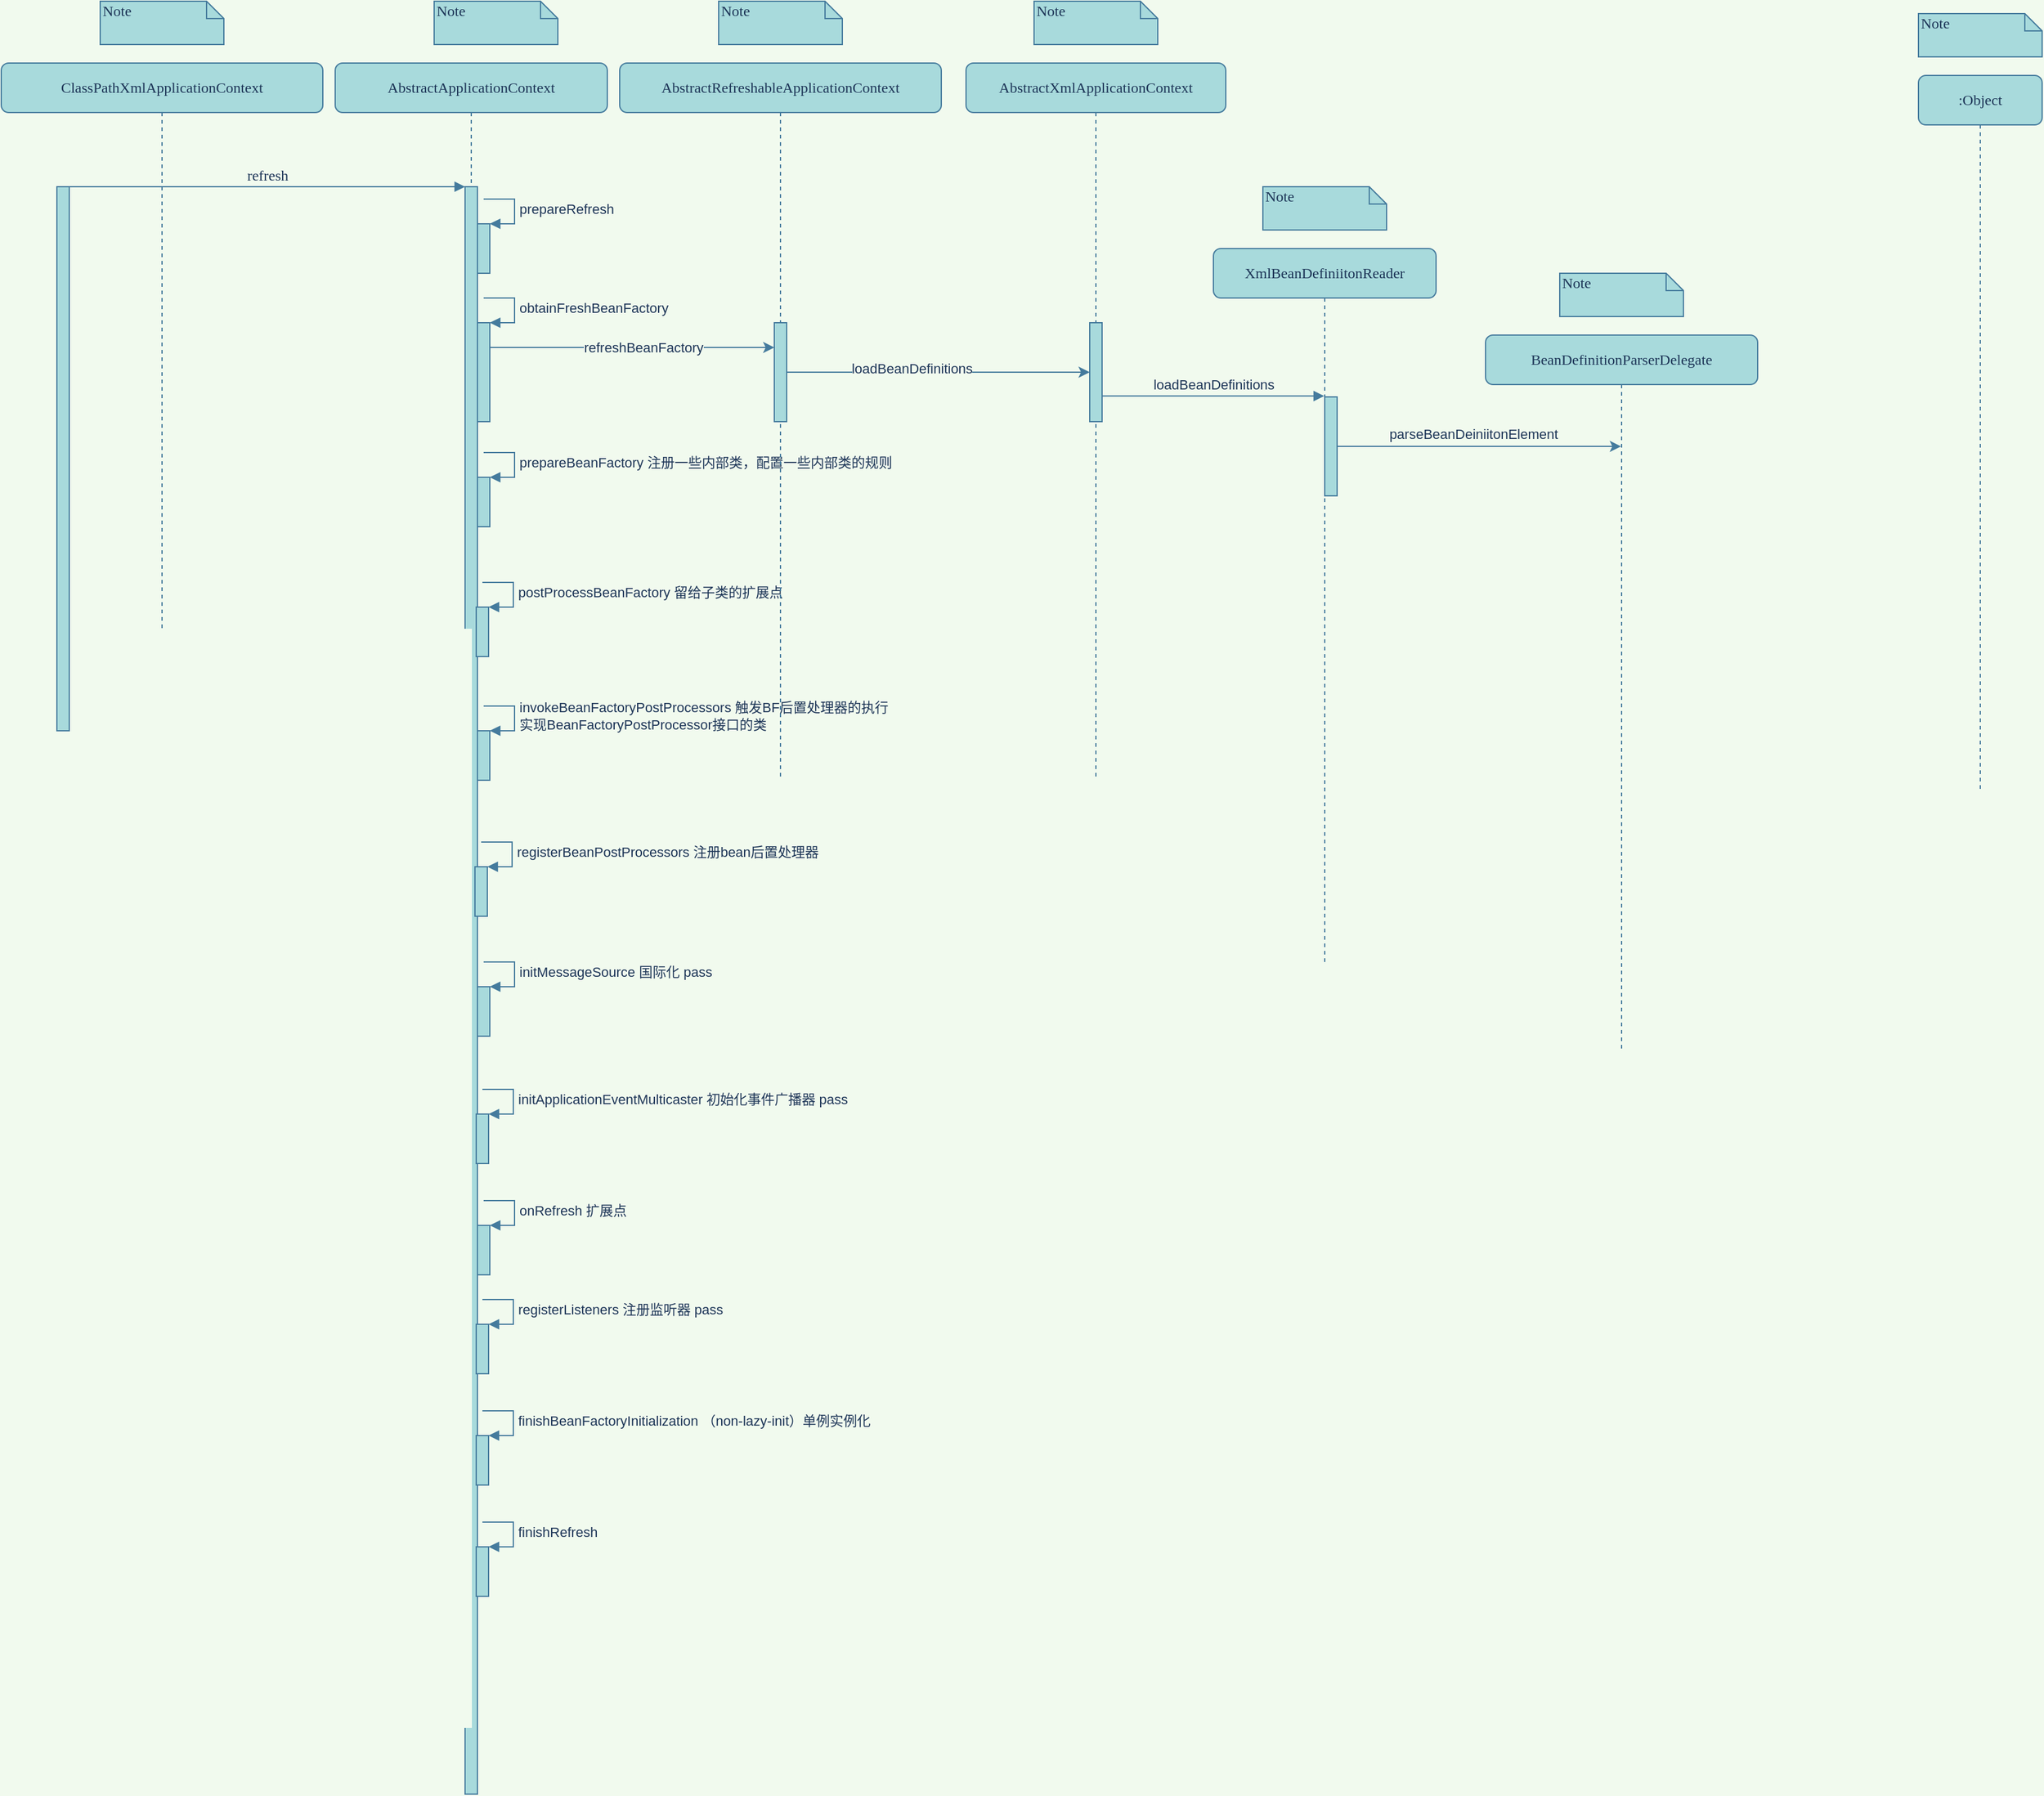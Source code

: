 <mxfile version="13.5.1" type="device"><diagram name="Page-1" id="13e1069c-82ec-6db2-03f1-153e76fe0fe0"><mxGraphModel dx="2495" dy="1029" grid="1" gridSize="10" guides="1" tooltips="1" connect="1" arrows="1" fold="1" page="1" pageScale="1" pageWidth="1100" pageHeight="850" background="#F1FAEE" math="0" shadow="0"><root><mxCell id="0"/><mxCell id="1" parent="0"/><mxCell id="7baba1c4bc27f4b0-2" value="AbstractApplicationContext" style="shape=umlLifeline;perimeter=lifelinePerimeter;whiteSpace=wrap;html=1;container=1;collapsible=0;recursiveResize=0;outlineConnect=0;rounded=1;shadow=0;comic=0;labelBackgroundColor=none;strokeWidth=1;fontFamily=Verdana;fontSize=12;align=center;fillColor=#A8DADC;strokeColor=#457B9D;fontColor=#1D3557;" parent="1" vertex="1"><mxGeometry x="210" y="80" width="220" height="1400" as="geometry"/></mxCell><mxCell id="7baba1c4bc27f4b0-10" value="" style="html=1;points=[];perimeter=orthogonalPerimeter;rounded=0;shadow=0;comic=0;labelBackgroundColor=none;strokeWidth=1;fontFamily=Verdana;fontSize=12;align=center;fillColor=#A8DADC;strokeColor=#457B9D;fontColor=#1D3557;" parent="7baba1c4bc27f4b0-2" vertex="1"><mxGeometry x="105" y="100" width="10" height="1300" as="geometry"/></mxCell><mxCell id="6ADWnQEv5ryT3bU60XE8-1" value="" style="html=1;points=[];perimeter=orthogonalPerimeter;fillColor=#A8DADC;strokeColor=#457B9D;fontColor=#1D3557;" vertex="1" parent="7baba1c4bc27f4b0-2"><mxGeometry x="115" y="130" width="10" height="40" as="geometry"/></mxCell><mxCell id="6ADWnQEv5ryT3bU60XE8-2" value="prepareRefresh" style="edgeStyle=orthogonalEdgeStyle;html=1;align=left;spacingLeft=2;endArrow=block;rounded=0;entryX=1;entryY=0;strokeColor=#457B9D;fontColor=#1D3557;labelBackgroundColor=#F1FAEE;" edge="1" target="6ADWnQEv5ryT3bU60XE8-1" parent="7baba1c4bc27f4b0-2"><mxGeometry relative="1" as="geometry"><mxPoint x="120" y="110" as="sourcePoint"/><Array as="points"><mxPoint x="145" y="110"/></Array></mxGeometry></mxCell><mxCell id="6ADWnQEv5ryT3bU60XE8-5" value="" style="html=1;points=[];perimeter=orthogonalPerimeter;rounded=0;sketch=0;strokeColor=#457B9D;fillColor=#A8DADC;fontColor=#1D3557;" vertex="1" parent="7baba1c4bc27f4b0-2"><mxGeometry x="115" y="210" width="10" height="80" as="geometry"/></mxCell><mxCell id="6ADWnQEv5ryT3bU60XE8-6" value="obtainFreshBeanFactory" style="edgeStyle=orthogonalEdgeStyle;html=1;align=left;spacingLeft=2;endArrow=block;rounded=0;entryX=1;entryY=0;strokeColor=#457B9D;fillColor=#A8DADC;fontColor=#1D3557;labelBackgroundColor=#F1FAEE;" edge="1" target="6ADWnQEv5ryT3bU60XE8-5" parent="7baba1c4bc27f4b0-2"><mxGeometry relative="1" as="geometry"><mxPoint x="120" y="190" as="sourcePoint"/><Array as="points"><mxPoint x="145" y="190"/></Array></mxGeometry></mxCell><mxCell id="6ADWnQEv5ryT3bU60XE8-7" value="" style="html=1;points=[];perimeter=orthogonalPerimeter;rounded=0;sketch=0;strokeColor=#457B9D;fillColor=#A8DADC;fontColor=#1D3557;" vertex="1" parent="7baba1c4bc27f4b0-2"><mxGeometry x="115" y="335" width="10" height="40" as="geometry"/></mxCell><mxCell id="6ADWnQEv5ryT3bU60XE8-8" value="prepareBeanFactory 注册一些内部类，配置一些内部类的规则" style="edgeStyle=orthogonalEdgeStyle;html=1;align=left;spacingLeft=2;endArrow=block;rounded=0;entryX=1;entryY=0;strokeColor=#457B9D;fillColor=#A8DADC;fontColor=#1D3557;labelBackgroundColor=#F1FAEE;" edge="1" target="6ADWnQEv5ryT3bU60XE8-7" parent="7baba1c4bc27f4b0-2"><mxGeometry relative="1" as="geometry"><mxPoint x="120" y="315" as="sourcePoint"/><Array as="points"><mxPoint x="145" y="315"/></Array></mxGeometry></mxCell><mxCell id="6ADWnQEv5ryT3bU60XE8-28" value="" style="html=1;points=[];perimeter=orthogonalPerimeter;rounded=0;sketch=0;strokeColor=#457B9D;fillColor=#A8DADC;fontColor=#1D3557;" vertex="1" parent="7baba1c4bc27f4b0-2"><mxGeometry x="114" y="440" width="10" height="40" as="geometry"/></mxCell><mxCell id="6ADWnQEv5ryT3bU60XE8-29" value="postProcessBeanFactory 留给子类的扩展点" style="edgeStyle=orthogonalEdgeStyle;html=1;align=left;spacingLeft=2;endArrow=block;rounded=0;entryX=1;entryY=0;strokeColor=#457B9D;fillColor=#A8DADC;fontColor=#1D3557;labelBackgroundColor=#F1FAEE;" edge="1" target="6ADWnQEv5ryT3bU60XE8-28" parent="7baba1c4bc27f4b0-2"><mxGeometry relative="1" as="geometry"><mxPoint x="119" y="420" as="sourcePoint"/><Array as="points"><mxPoint x="144" y="420"/></Array></mxGeometry></mxCell><mxCell id="6ADWnQEv5ryT3bU60XE8-30" value="" style="html=1;points=[];perimeter=orthogonalPerimeter;rounded=0;sketch=0;strokeColor=#457B9D;fillColor=#A8DADC;fontColor=#1D3557;" vertex="1" parent="7baba1c4bc27f4b0-2"><mxGeometry x="115" y="540" width="10" height="40" as="geometry"/></mxCell><mxCell id="6ADWnQEv5ryT3bU60XE8-31" value="invokeBeanFactoryPostProcessors 触发BF后置处理器的执行&lt;br&gt;实现BeanFactoryPostProcessor接口的类" style="edgeStyle=orthogonalEdgeStyle;html=1;align=left;spacingLeft=2;endArrow=block;rounded=0;entryX=1;entryY=0;strokeColor=#457B9D;fillColor=#A8DADC;fontColor=#1D3557;labelBackgroundColor=#F1FAEE;" edge="1" target="6ADWnQEv5ryT3bU60XE8-30" parent="7baba1c4bc27f4b0-2"><mxGeometry relative="1" as="geometry"><mxPoint x="120" y="520" as="sourcePoint"/><Array as="points"><mxPoint x="145" y="520"/></Array></mxGeometry></mxCell><mxCell id="6ADWnQEv5ryT3bU60XE8-32" value="" style="html=1;points=[];perimeter=orthogonalPerimeter;rounded=0;sketch=0;strokeColor=#457B9D;fillColor=#A8DADC;fontColor=#1D3557;" vertex="1" parent="7baba1c4bc27f4b0-2"><mxGeometry x="113" y="650" width="10" height="40" as="geometry"/></mxCell><mxCell id="6ADWnQEv5ryT3bU60XE8-33" value="registerBeanPostProcessors 注册bean后置处理器" style="edgeStyle=orthogonalEdgeStyle;html=1;align=left;spacingLeft=2;endArrow=block;rounded=0;entryX=1;entryY=0;strokeColor=#457B9D;fillColor=#A8DADC;fontColor=#1D3557;labelBackgroundColor=#F1FAEE;" edge="1" target="6ADWnQEv5ryT3bU60XE8-32" parent="7baba1c4bc27f4b0-2"><mxGeometry relative="1" as="geometry"><mxPoint x="118" y="630" as="sourcePoint"/><Array as="points"><mxPoint x="143" y="630"/></Array></mxGeometry></mxCell><mxCell id="6ADWnQEv5ryT3bU60XE8-34" value="" style="html=1;points=[];perimeter=orthogonalPerimeter;rounded=0;sketch=0;strokeColor=#457B9D;fillColor=#A8DADC;fontColor=#1D3557;" vertex="1" parent="7baba1c4bc27f4b0-2"><mxGeometry x="115" y="747" width="10" height="40" as="geometry"/></mxCell><mxCell id="6ADWnQEv5ryT3bU60XE8-35" value="initMessageSource 国际化 pass" style="edgeStyle=orthogonalEdgeStyle;html=1;align=left;spacingLeft=2;endArrow=block;rounded=0;entryX=1;entryY=0;strokeColor=#457B9D;fillColor=#A8DADC;fontColor=#1D3557;labelBackgroundColor=#F1FAEE;" edge="1" target="6ADWnQEv5ryT3bU60XE8-34" parent="7baba1c4bc27f4b0-2"><mxGeometry relative="1" as="geometry"><mxPoint x="120" y="727" as="sourcePoint"/><Array as="points"><mxPoint x="145" y="727"/></Array></mxGeometry></mxCell><mxCell id="6ADWnQEv5ryT3bU60XE8-36" value="" style="html=1;points=[];perimeter=orthogonalPerimeter;rounded=0;sketch=0;strokeColor=#457B9D;fillColor=#A8DADC;fontColor=#1D3557;" vertex="1" parent="7baba1c4bc27f4b0-2"><mxGeometry x="114" y="850" width="10" height="40" as="geometry"/></mxCell><mxCell id="6ADWnQEv5ryT3bU60XE8-37" value="initApplicationEventMulticaster 初始化事件广播器 pass" style="edgeStyle=orthogonalEdgeStyle;html=1;align=left;spacingLeft=2;endArrow=block;rounded=0;entryX=1;entryY=0;strokeColor=#457B9D;fillColor=#A8DADC;fontColor=#1D3557;labelBackgroundColor=#F1FAEE;" edge="1" target="6ADWnQEv5ryT3bU60XE8-36" parent="7baba1c4bc27f4b0-2"><mxGeometry relative="1" as="geometry"><mxPoint x="119" y="830" as="sourcePoint"/><Array as="points"><mxPoint x="144" y="830"/></Array></mxGeometry></mxCell><mxCell id="6ADWnQEv5ryT3bU60XE8-38" value="" style="html=1;points=[];perimeter=orthogonalPerimeter;rounded=0;sketch=0;strokeColor=#457B9D;fillColor=#A8DADC;fontColor=#1D3557;" vertex="1" parent="7baba1c4bc27f4b0-2"><mxGeometry x="115" y="940" width="10" height="40" as="geometry"/></mxCell><mxCell id="6ADWnQEv5ryT3bU60XE8-39" value="onRefresh 扩展点" style="edgeStyle=orthogonalEdgeStyle;html=1;align=left;spacingLeft=2;endArrow=block;rounded=0;entryX=1;entryY=0;strokeColor=#457B9D;fillColor=#A8DADC;fontColor=#1D3557;labelBackgroundColor=#F1FAEE;" edge="1" target="6ADWnQEv5ryT3bU60XE8-38" parent="7baba1c4bc27f4b0-2"><mxGeometry relative="1" as="geometry"><mxPoint x="120" y="920" as="sourcePoint"/><Array as="points"><mxPoint x="145" y="920"/></Array></mxGeometry></mxCell><mxCell id="6ADWnQEv5ryT3bU60XE8-40" value="" style="html=1;points=[];perimeter=orthogonalPerimeter;rounded=0;sketch=0;strokeColor=#457B9D;fillColor=#A8DADC;fontColor=#1D3557;" vertex="1" parent="7baba1c4bc27f4b0-2"><mxGeometry x="114" y="1020" width="10" height="40" as="geometry"/></mxCell><mxCell id="6ADWnQEv5ryT3bU60XE8-41" value="registerListeners 注册监听器 pass" style="edgeStyle=orthogonalEdgeStyle;html=1;align=left;spacingLeft=2;endArrow=block;rounded=0;entryX=1;entryY=0;strokeColor=#457B9D;fillColor=#A8DADC;fontColor=#1D3557;labelBackgroundColor=#F1FAEE;" edge="1" target="6ADWnQEv5ryT3bU60XE8-40" parent="7baba1c4bc27f4b0-2"><mxGeometry relative="1" as="geometry"><mxPoint x="119" y="1000" as="sourcePoint"/><Array as="points"><mxPoint x="144" y="1000"/></Array></mxGeometry></mxCell><mxCell id="6ADWnQEv5ryT3bU60XE8-42" value="" style="html=1;points=[];perimeter=orthogonalPerimeter;rounded=0;sketch=0;strokeColor=#457B9D;fillColor=#A8DADC;fontColor=#1D3557;" vertex="1" parent="7baba1c4bc27f4b0-2"><mxGeometry x="114" y="1110" width="10" height="40" as="geometry"/></mxCell><mxCell id="6ADWnQEv5ryT3bU60XE8-43" value="finishBeanFactoryInitialization （non-lazy-init）单例实例化" style="edgeStyle=orthogonalEdgeStyle;html=1;align=left;spacingLeft=2;endArrow=block;rounded=0;entryX=1;entryY=0;strokeColor=#457B9D;fillColor=#A8DADC;fontColor=#1D3557;labelBackgroundColor=#F1FAEE;" edge="1" target="6ADWnQEv5ryT3bU60XE8-42" parent="7baba1c4bc27f4b0-2"><mxGeometry relative="1" as="geometry"><mxPoint x="119" y="1090" as="sourcePoint"/><Array as="points"><mxPoint x="144" y="1090"/></Array></mxGeometry></mxCell><mxCell id="6ADWnQEv5ryT3bU60XE8-44" value="" style="html=1;points=[];perimeter=orthogonalPerimeter;rounded=0;sketch=0;strokeColor=#457B9D;fillColor=#A8DADC;fontColor=#1D3557;" vertex="1" parent="7baba1c4bc27f4b0-2"><mxGeometry x="114" y="1200" width="10" height="40" as="geometry"/></mxCell><mxCell id="6ADWnQEv5ryT3bU60XE8-45" value="finishRefresh" style="edgeStyle=orthogonalEdgeStyle;html=1;align=left;spacingLeft=2;endArrow=block;rounded=0;entryX=1;entryY=0;strokeColor=#457B9D;fillColor=#A8DADC;fontColor=#1D3557;labelBackgroundColor=#F1FAEE;" edge="1" target="6ADWnQEv5ryT3bU60XE8-44" parent="7baba1c4bc27f4b0-2"><mxGeometry relative="1" as="geometry"><mxPoint x="119" y="1180" as="sourcePoint"/><Array as="points"><mxPoint x="144" y="1180"/></Array></mxGeometry></mxCell><mxCell id="7baba1c4bc27f4b0-3" value="AbstractRefreshableApplicationContext" style="shape=umlLifeline;perimeter=lifelinePerimeter;whiteSpace=wrap;html=1;container=1;collapsible=0;recursiveResize=0;outlineConnect=0;rounded=1;shadow=0;comic=0;labelBackgroundColor=none;strokeWidth=1;fontFamily=Verdana;fontSize=12;align=center;fillColor=#A8DADC;strokeColor=#457B9D;fontColor=#1D3557;" parent="1" vertex="1"><mxGeometry x="440" y="80" width="260" height="580" as="geometry"/></mxCell><mxCell id="6ADWnQEv5ryT3bU60XE8-10" value="" style="html=1;points=[];perimeter=orthogonalPerimeter;rounded=0;sketch=0;strokeColor=#457B9D;fillColor=#A8DADC;fontColor=#1D3557;" vertex="1" parent="7baba1c4bc27f4b0-3"><mxGeometry x="125" y="210" width="10" height="80" as="geometry"/></mxCell><mxCell id="7baba1c4bc27f4b0-4" value="AbstractXmlApplicationContext" style="shape=umlLifeline;perimeter=lifelinePerimeter;whiteSpace=wrap;html=1;container=1;collapsible=0;recursiveResize=0;outlineConnect=0;rounded=1;shadow=0;comic=0;labelBackgroundColor=none;strokeWidth=1;fontFamily=Verdana;fontSize=12;align=center;fillColor=#A8DADC;strokeColor=#457B9D;fontColor=#1D3557;" parent="1" vertex="1"><mxGeometry x="720" y="80" width="210" height="580" as="geometry"/></mxCell><mxCell id="6ADWnQEv5ryT3bU60XE8-13" value="" style="html=1;points=[];perimeter=orthogonalPerimeter;rounded=0;sketch=0;strokeColor=#457B9D;fillColor=#A8DADC;fontColor=#1D3557;" vertex="1" parent="7baba1c4bc27f4b0-4"><mxGeometry x="100" y="210" width="10" height="80" as="geometry"/></mxCell><mxCell id="7baba1c4bc27f4b0-5" value="XmlBeanDefiniitonReader" style="shape=umlLifeline;perimeter=lifelinePerimeter;whiteSpace=wrap;html=1;container=1;collapsible=0;recursiveResize=0;outlineConnect=0;rounded=1;shadow=0;comic=0;labelBackgroundColor=none;strokeWidth=1;fontFamily=Verdana;fontSize=12;align=center;fillColor=#A8DADC;strokeColor=#457B9D;fontColor=#1D3557;" parent="1" vertex="1"><mxGeometry x="920" y="230" width="180" height="580" as="geometry"/></mxCell><mxCell id="6ADWnQEv5ryT3bU60XE8-25" value="" style="html=1;points=[];perimeter=orthogonalPerimeter;rounded=0;sketch=0;strokeColor=#457B9D;fillColor=#A8DADC;fontColor=#1D3557;" vertex="1" parent="7baba1c4bc27f4b0-5"><mxGeometry x="90" y="120" width="10" height="80" as="geometry"/></mxCell><mxCell id="7baba1c4bc27f4b0-6" value="BeanDefinitionParserDelegate" style="shape=umlLifeline;perimeter=lifelinePerimeter;whiteSpace=wrap;html=1;container=1;collapsible=0;recursiveResize=0;outlineConnect=0;rounded=1;shadow=0;comic=0;labelBackgroundColor=none;strokeWidth=1;fontFamily=Verdana;fontSize=12;align=center;fillColor=#A8DADC;strokeColor=#457B9D;fontColor=#1D3557;" parent="1" vertex="1"><mxGeometry x="1140" y="300" width="220" height="580" as="geometry"/></mxCell><mxCell id="7baba1c4bc27f4b0-7" value=":Object" style="shape=umlLifeline;perimeter=lifelinePerimeter;whiteSpace=wrap;html=1;container=1;collapsible=0;recursiveResize=0;outlineConnect=0;rounded=1;shadow=0;comic=0;labelBackgroundColor=none;strokeWidth=1;fontFamily=Verdana;fontSize=12;align=center;fillColor=#A8DADC;strokeColor=#457B9D;fontColor=#1D3557;" parent="1" vertex="1"><mxGeometry x="1490" y="90" width="100" height="580" as="geometry"/></mxCell><mxCell id="7baba1c4bc27f4b0-8" value="ClassPathXmlApplicationContext" style="shape=umlLifeline;perimeter=lifelinePerimeter;whiteSpace=wrap;html=1;container=1;collapsible=0;recursiveResize=0;outlineConnect=0;rounded=1;shadow=0;comic=0;labelBackgroundColor=none;strokeWidth=1;fontFamily=Verdana;fontSize=12;align=center;fillColor=#A8DADC;strokeColor=#457B9D;fontColor=#1D3557;" parent="1" vertex="1"><mxGeometry x="-60" y="80" width="260" height="580" as="geometry"/></mxCell><mxCell id="7baba1c4bc27f4b0-9" value="" style="html=1;points=[];perimeter=orthogonalPerimeter;rounded=0;shadow=0;comic=0;labelBackgroundColor=none;strokeWidth=1;fontFamily=Verdana;fontSize=12;align=center;fillColor=#A8DADC;strokeColor=#457B9D;fontColor=#1D3557;" parent="7baba1c4bc27f4b0-8" vertex="1"><mxGeometry x="45" y="100" width="10" height="440" as="geometry"/></mxCell><mxCell id="7baba1c4bc27f4b0-11" value="refresh" style="html=1;verticalAlign=bottom;endArrow=block;entryX=0;entryY=0;labelBackgroundColor=none;fontFamily=Verdana;fontSize=12;edgeStyle=elbowEdgeStyle;elbow=vertical;strokeColor=#457B9D;fontColor=#1D3557;" parent="1" source="7baba1c4bc27f4b0-9" target="7baba1c4bc27f4b0-10" edge="1"><mxGeometry relative="1" as="geometry"><mxPoint x="220" y="190" as="sourcePoint"/></mxGeometry></mxCell><mxCell id="7baba1c4bc27f4b0-40" value="Note" style="shape=note;whiteSpace=wrap;html=1;size=14;verticalAlign=top;align=left;spacingTop=-6;rounded=0;shadow=0;comic=0;labelBackgroundColor=none;strokeWidth=1;fontFamily=Verdana;fontSize=12;fillColor=#A8DADC;strokeColor=#457B9D;fontColor=#1D3557;" parent="1" vertex="1"><mxGeometry x="20" y="30" width="100" height="35" as="geometry"/></mxCell><mxCell id="7baba1c4bc27f4b0-41" value="Note" style="shape=note;whiteSpace=wrap;html=1;size=14;verticalAlign=top;align=left;spacingTop=-6;rounded=0;shadow=0;comic=0;labelBackgroundColor=none;strokeWidth=1;fontFamily=Verdana;fontSize=12;fillColor=#A8DADC;strokeColor=#457B9D;fontColor=#1D3557;" parent="1" vertex="1"><mxGeometry x="290" y="30" width="100" height="35" as="geometry"/></mxCell><mxCell id="7baba1c4bc27f4b0-42" value="Note" style="shape=note;whiteSpace=wrap;html=1;size=14;verticalAlign=top;align=left;spacingTop=-6;rounded=0;shadow=0;comic=0;labelBackgroundColor=none;strokeWidth=1;fontFamily=Verdana;fontSize=12;fillColor=#A8DADC;strokeColor=#457B9D;fontColor=#1D3557;" parent="1" vertex="1"><mxGeometry x="520" y="30" width="100" height="35" as="geometry"/></mxCell><mxCell id="7baba1c4bc27f4b0-43" value="Note" style="shape=note;whiteSpace=wrap;html=1;size=14;verticalAlign=top;align=left;spacingTop=-6;rounded=0;shadow=0;comic=0;labelBackgroundColor=none;strokeWidth=1;fontFamily=Verdana;fontSize=12;fillColor=#A8DADC;strokeColor=#457B9D;fontColor=#1D3557;" parent="1" vertex="1"><mxGeometry x="775" y="30" width="100" height="35" as="geometry"/></mxCell><mxCell id="7baba1c4bc27f4b0-44" value="Note" style="shape=note;whiteSpace=wrap;html=1;size=14;verticalAlign=top;align=left;spacingTop=-6;rounded=0;shadow=0;comic=0;labelBackgroundColor=none;strokeWidth=1;fontFamily=Verdana;fontSize=12;fillColor=#A8DADC;strokeColor=#457B9D;fontColor=#1D3557;" parent="1" vertex="1"><mxGeometry x="960" y="180" width="100" height="35" as="geometry"/></mxCell><mxCell id="7baba1c4bc27f4b0-45" value="Note" style="shape=note;whiteSpace=wrap;html=1;size=14;verticalAlign=top;align=left;spacingTop=-6;rounded=0;shadow=0;comic=0;labelBackgroundColor=none;strokeWidth=1;fontFamily=Verdana;fontSize=12;fillColor=#A8DADC;strokeColor=#457B9D;fontColor=#1D3557;" parent="1" vertex="1"><mxGeometry x="1200" y="250" width="100" height="35" as="geometry"/></mxCell><mxCell id="7baba1c4bc27f4b0-46" value="Note" style="shape=note;whiteSpace=wrap;html=1;size=14;verticalAlign=top;align=left;spacingTop=-6;rounded=0;shadow=0;comic=0;labelBackgroundColor=none;strokeWidth=1;fontFamily=Verdana;fontSize=12;fillColor=#A8DADC;strokeColor=#457B9D;fontColor=#1D3557;" parent="1" vertex="1"><mxGeometry x="1490" y="40" width="100" height="35" as="geometry"/></mxCell><mxCell id="6ADWnQEv5ryT3bU60XE8-11" value="" style="edgeStyle=orthogonalEdgeStyle;curved=0;rounded=0;sketch=0;orthogonalLoop=1;jettySize=auto;html=1;strokeColor=#457B9D;fillColor=#A8DADC;fontColor=#1D3557;labelBackgroundColor=#F1FAEE;" edge="1" parent="1" source="6ADWnQEv5ryT3bU60XE8-5" target="6ADWnQEv5ryT3bU60XE8-10"><mxGeometry relative="1" as="geometry"><Array as="points"><mxPoint x="530" y="310"/><mxPoint x="530" y="310"/></Array></mxGeometry></mxCell><mxCell id="6ADWnQEv5ryT3bU60XE8-12" value="refreshBeanFactory" style="edgeLabel;html=1;align=center;verticalAlign=middle;resizable=0;points=[];fontColor=#1D3557;labelBackgroundColor=#F1FAEE;" vertex="1" connectable="0" parent="6ADWnQEv5ryT3bU60XE8-11"><mxGeometry x="0.079" relative="1" as="geometry"><mxPoint as="offset"/></mxGeometry></mxCell><mxCell id="6ADWnQEv5ryT3bU60XE8-14" value="" style="edgeStyle=orthogonalEdgeStyle;curved=0;rounded=0;sketch=0;orthogonalLoop=1;jettySize=auto;html=1;strokeColor=#457B9D;fillColor=#A8DADC;fontColor=#1D3557;labelBackgroundColor=#F1FAEE;" edge="1" parent="1" source="6ADWnQEv5ryT3bU60XE8-10" target="6ADWnQEv5ryT3bU60XE8-13"><mxGeometry relative="1" as="geometry"/></mxCell><mxCell id="6ADWnQEv5ryT3bU60XE8-15" value="loadBeanDefinitions" style="edgeLabel;html=1;align=center;verticalAlign=middle;resizable=0;points=[];fontColor=#1D3557;labelBackgroundColor=#F1FAEE;" vertex="1" connectable="0" parent="6ADWnQEv5ryT3bU60XE8-14"><mxGeometry x="-0.175" y="3" relative="1" as="geometry"><mxPoint as="offset"/></mxGeometry></mxCell><mxCell id="6ADWnQEv5ryT3bU60XE8-24" value="loadBeanDefinitions" style="html=1;verticalAlign=bottom;endArrow=block;strokeColor=#457B9D;fillColor=#A8DADC;fontColor=#1D3557;exitX=1.03;exitY=0.741;exitDx=0;exitDy=0;exitPerimeter=0;labelBackgroundColor=#F1FAEE;" edge="1" parent="1" source="6ADWnQEv5ryT3bU60XE8-13" target="7baba1c4bc27f4b0-5"><mxGeometry width="80" relative="1" as="geometry"><mxPoint x="810" y="350" as="sourcePoint"/><mxPoint x="910" y="350" as="targetPoint"/></mxGeometry></mxCell><mxCell id="6ADWnQEv5ryT3bU60XE8-26" value="" style="edgeStyle=orthogonalEdgeStyle;curved=0;rounded=0;sketch=0;orthogonalLoop=1;jettySize=auto;html=1;strokeColor=#457B9D;fillColor=#A8DADC;fontColor=#1D3557;labelBackgroundColor=#F1FAEE;" edge="1" parent="1" source="6ADWnQEv5ryT3bU60XE8-25" target="7baba1c4bc27f4b0-6"><mxGeometry relative="1" as="geometry"><Array as="points"><mxPoint x="1070" y="390"/><mxPoint x="1070" y="390"/></Array></mxGeometry></mxCell><mxCell id="6ADWnQEv5ryT3bU60XE8-27" value="parseBeanDeiniitonElement&lt;br&gt;" style="edgeLabel;html=1;align=center;verticalAlign=middle;resizable=0;points=[];fontColor=#1D3557;labelBackgroundColor=#F1FAEE;" vertex="1" connectable="0" parent="6ADWnQEv5ryT3bU60XE8-26"><mxGeometry x="0.199" y="4" relative="1" as="geometry"><mxPoint x="-27.5" y="-6" as="offset"/></mxGeometry></mxCell></root></mxGraphModel></diagram></mxfile>